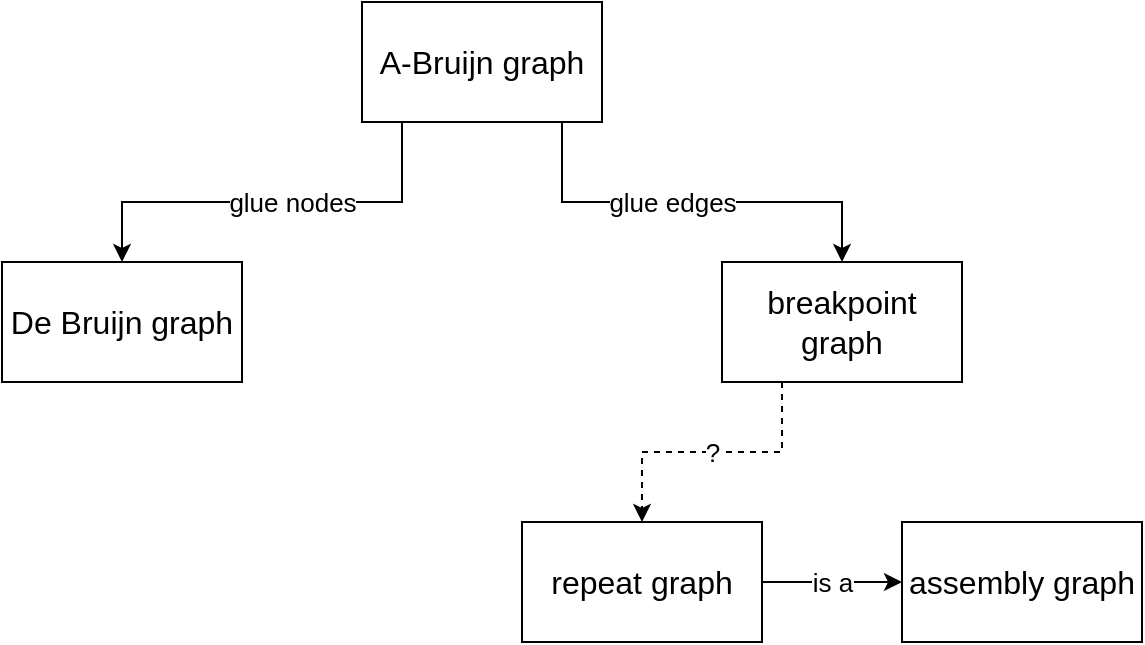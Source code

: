 <mxfile version="14.8.0" type="device"><diagram id="GyAbZtwFDUfDfWlll3C_" name="Page-1"><mxGraphModel dx="1422" dy="753" grid="1" gridSize="10" guides="1" tooltips="1" connect="1" arrows="1" fold="1" page="1" pageScale="1" pageWidth="850" pageHeight="1100" math="0" shadow="0"><root><mxCell id="0"/><mxCell id="1" parent="0"/><mxCell id="mz-J0okfJzOldrwjUDwu-4" value="glue nodes" style="edgeStyle=orthogonalEdgeStyle;rounded=0;orthogonalLoop=1;jettySize=auto;html=1;exitX=0;exitY=1;exitDx=0;exitDy=0;fontSize=13;" edge="1" parent="1" source="mz-J0okfJzOldrwjUDwu-1" target="mz-J0okfJzOldrwjUDwu-2"><mxGeometry relative="1" as="geometry"><Array as="points"><mxPoint x="360" y="210"/><mxPoint x="360" y="250"/><mxPoint x="220" y="250"/></Array></mxGeometry></mxCell><mxCell id="mz-J0okfJzOldrwjUDwu-5" value="glue edges" style="edgeStyle=orthogonalEdgeStyle;rounded=0;orthogonalLoop=1;jettySize=auto;html=1;exitX=1;exitY=1;exitDx=0;exitDy=0;fontSize=13;" edge="1" parent="1" source="mz-J0okfJzOldrwjUDwu-1" target="mz-J0okfJzOldrwjUDwu-3"><mxGeometry relative="1" as="geometry"><Array as="points"><mxPoint x="440" y="210"/><mxPoint x="440" y="250"/><mxPoint x="580" y="250"/></Array></mxGeometry></mxCell><mxCell id="mz-J0okfJzOldrwjUDwu-1" value="A-Bruijn graph" style="rounded=0;whiteSpace=wrap;html=1;fontSize=16;" vertex="1" parent="1"><mxGeometry x="340" y="150" width="120" height="60" as="geometry"/></mxCell><mxCell id="mz-J0okfJzOldrwjUDwu-2" value="De Bruijn graph" style="rounded=0;whiteSpace=wrap;html=1;fontSize=16;" vertex="1" parent="1"><mxGeometry x="160" y="280" width="120" height="60" as="geometry"/></mxCell><mxCell id="mz-J0okfJzOldrwjUDwu-9" style="edgeStyle=orthogonalEdgeStyle;rounded=0;orthogonalLoop=1;jettySize=auto;html=1;exitX=0.25;exitY=1;exitDx=0;exitDy=0;entryX=0.75;entryY=0;entryDx=0;entryDy=0;jumpStyle=gap;strokeColor=none;fontSize=13;" edge="1" parent="1" source="mz-J0okfJzOldrwjUDwu-3" target="mz-J0okfJzOldrwjUDwu-7"><mxGeometry relative="1" as="geometry"/></mxCell><mxCell id="mz-J0okfJzOldrwjUDwu-10" value="?" style="edgeStyle=orthogonalEdgeStyle;rounded=0;jumpStyle=gap;orthogonalLoop=1;jettySize=auto;html=1;exitX=0.25;exitY=1;exitDx=0;exitDy=0;dashed=1;fontSize=13;" edge="1" parent="1" source="mz-J0okfJzOldrwjUDwu-3" target="mz-J0okfJzOldrwjUDwu-6"><mxGeometry relative="1" as="geometry"/></mxCell><mxCell id="mz-J0okfJzOldrwjUDwu-3" value="breakpoint graph" style="rounded=0;whiteSpace=wrap;html=1;fontSize=16;" vertex="1" parent="1"><mxGeometry x="520" y="280" width="120" height="60" as="geometry"/></mxCell><mxCell id="mz-J0okfJzOldrwjUDwu-8" value="is a" style="edgeStyle=orthogonalEdgeStyle;rounded=0;orthogonalLoop=1;jettySize=auto;html=1;exitX=1;exitY=0.5;exitDx=0;exitDy=0;fontSize=13;" edge="1" parent="1" source="mz-J0okfJzOldrwjUDwu-6" target="mz-J0okfJzOldrwjUDwu-7"><mxGeometry relative="1" as="geometry"/></mxCell><mxCell id="mz-J0okfJzOldrwjUDwu-6" value="repeat graph" style="rounded=0;whiteSpace=wrap;html=1;fontSize=16;" vertex="1" parent="1"><mxGeometry x="420" y="410" width="120" height="60" as="geometry"/></mxCell><mxCell id="mz-J0okfJzOldrwjUDwu-7" value="assembly graph" style="rounded=0;whiteSpace=wrap;html=1;fontSize=16;" vertex="1" parent="1"><mxGeometry x="610" y="410" width="120" height="60" as="geometry"/></mxCell></root></mxGraphModel></diagram></mxfile>